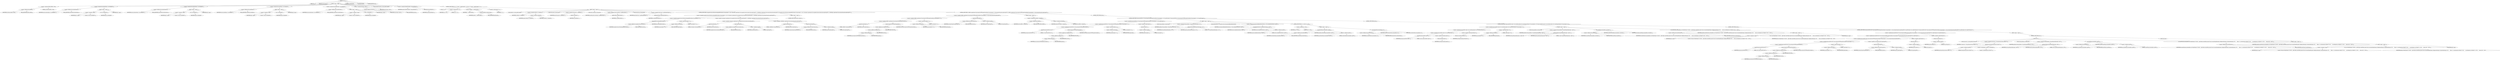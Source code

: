 digraph "&lt;init&gt;" {  
"54" [label = <(METHOD,&lt;init&gt;)<SUB>108</SUB>> ]
"6" [label = <(PARAM,this)<SUB>108</SUB>> ]
"55" [label = <(PARAM,final Class bean)<SUB>108</SUB>> ]
"56" [label = <(BLOCK,&lt;empty&gt;,&lt;empty&gt;)<SUB>108</SUB>> ]
"57" [label = <(&lt;operator&gt;.assignment,Method addText = null)<SUB>96</SUB>> ]
"58" [label = <(&lt;operator&gt;.fieldAccess,this.addText)<SUB>96</SUB>> ]
"59" [label = <(IDENTIFIER,this,Method addText = null)<SUB>96</SUB>> ]
"60" [label = <(FIELD_IDENTIFIER,addText,addText)<SUB>96</SUB>> ]
"61" [label = <(LITERAL,null,Method addText = null)<SUB>96</SUB>> ]
"62" [label = <(&lt;operator&gt;.assignment,this.attributeTypes = new Hashtable())<SUB>109</SUB>> ]
"63" [label = <(&lt;operator&gt;.fieldAccess,this.attributeTypes)<SUB>109</SUB>> ]
"64" [label = <(IDENTIFIER,this,this.attributeTypes = new Hashtable())<SUB>109</SUB>> ]
"65" [label = <(FIELD_IDENTIFIER,attributeTypes,attributeTypes)<SUB>109</SUB>> ]
"66" [label = <(BLOCK,&lt;empty&gt;,&lt;empty&gt;)<SUB>109</SUB>> ]
"67" [label = <(&lt;operator&gt;.assignment,&lt;empty&gt;)> ]
"68" [label = <(IDENTIFIER,$obj1,&lt;empty&gt;)> ]
"69" [label = <(&lt;operator&gt;.alloc,new Hashtable())<SUB>109</SUB>> ]
"70" [label = <(&lt;init&gt;,new Hashtable())<SUB>109</SUB>> ]
"71" [label = <(IDENTIFIER,$obj1,new Hashtable())> ]
"72" [label = <(IDENTIFIER,$obj1,&lt;empty&gt;)> ]
"73" [label = <(&lt;operator&gt;.assignment,this.attributeSetters = new Hashtable())<SUB>110</SUB>> ]
"74" [label = <(&lt;operator&gt;.fieldAccess,this.attributeSetters)<SUB>110</SUB>> ]
"75" [label = <(IDENTIFIER,this,this.attributeSetters = new Hashtable())<SUB>110</SUB>> ]
"76" [label = <(FIELD_IDENTIFIER,attributeSetters,attributeSetters)<SUB>110</SUB>> ]
"77" [label = <(BLOCK,&lt;empty&gt;,&lt;empty&gt;)<SUB>110</SUB>> ]
"78" [label = <(&lt;operator&gt;.assignment,&lt;empty&gt;)> ]
"79" [label = <(IDENTIFIER,$obj2,&lt;empty&gt;)> ]
"80" [label = <(&lt;operator&gt;.alloc,new Hashtable())<SUB>110</SUB>> ]
"81" [label = <(&lt;init&gt;,new Hashtable())<SUB>110</SUB>> ]
"82" [label = <(IDENTIFIER,$obj2,new Hashtable())> ]
"83" [label = <(IDENTIFIER,$obj2,&lt;empty&gt;)> ]
"84" [label = <(&lt;operator&gt;.assignment,this.nestedTypes = new Hashtable())<SUB>111</SUB>> ]
"85" [label = <(&lt;operator&gt;.fieldAccess,this.nestedTypes)<SUB>111</SUB>> ]
"86" [label = <(IDENTIFIER,this,this.nestedTypes = new Hashtable())<SUB>111</SUB>> ]
"87" [label = <(FIELD_IDENTIFIER,nestedTypes,nestedTypes)<SUB>111</SUB>> ]
"88" [label = <(BLOCK,&lt;empty&gt;,&lt;empty&gt;)<SUB>111</SUB>> ]
"89" [label = <(&lt;operator&gt;.assignment,&lt;empty&gt;)> ]
"90" [label = <(IDENTIFIER,$obj3,&lt;empty&gt;)> ]
"91" [label = <(&lt;operator&gt;.alloc,new Hashtable())<SUB>111</SUB>> ]
"92" [label = <(&lt;init&gt;,new Hashtable())<SUB>111</SUB>> ]
"93" [label = <(IDENTIFIER,$obj3,new Hashtable())> ]
"94" [label = <(IDENTIFIER,$obj3,&lt;empty&gt;)> ]
"95" [label = <(&lt;operator&gt;.assignment,this.nestedCreators = new Hashtable())<SUB>112</SUB>> ]
"96" [label = <(&lt;operator&gt;.fieldAccess,this.nestedCreators)<SUB>112</SUB>> ]
"97" [label = <(IDENTIFIER,this,this.nestedCreators = new Hashtable())<SUB>112</SUB>> ]
"98" [label = <(FIELD_IDENTIFIER,nestedCreators,nestedCreators)<SUB>112</SUB>> ]
"99" [label = <(BLOCK,&lt;empty&gt;,&lt;empty&gt;)<SUB>112</SUB>> ]
"100" [label = <(&lt;operator&gt;.assignment,&lt;empty&gt;)> ]
"101" [label = <(IDENTIFIER,$obj4,&lt;empty&gt;)> ]
"102" [label = <(&lt;operator&gt;.alloc,new Hashtable())<SUB>112</SUB>> ]
"103" [label = <(&lt;init&gt;,new Hashtable())<SUB>112</SUB>> ]
"104" [label = <(IDENTIFIER,$obj4,new Hashtable())> ]
"105" [label = <(IDENTIFIER,$obj4,&lt;empty&gt;)> ]
"106" [label = <(&lt;operator&gt;.assignment,this.bean = bean)<SUB>113</SUB>> ]
"107" [label = <(&lt;operator&gt;.fieldAccess,this.bean)<SUB>113</SUB>> ]
"5" [label = <(IDENTIFIER,this,this.bean = bean)<SUB>113</SUB>> ]
"108" [label = <(FIELD_IDENTIFIER,bean,bean)<SUB>113</SUB>> ]
"109" [label = <(IDENTIFIER,bean,this.bean = bean)<SUB>113</SUB>> ]
"110" [label = <(LOCAL,Method[] methods: java.lang.reflect.Method[])> ]
"111" [label = <(&lt;operator&gt;.assignment,Method[] methods = bean.getMethods())<SUB>115</SUB>> ]
"112" [label = <(IDENTIFIER,methods,Method[] methods = bean.getMethods())<SUB>115</SUB>> ]
"113" [label = <(getMethods,bean.getMethods())<SUB>115</SUB>> ]
"114" [label = <(IDENTIFIER,bean,bean.getMethods())<SUB>115</SUB>> ]
"115" [label = <(CONTROL_STRUCTURE,for (int i = 0; Some(i &lt; methods.length); i++),for (int i = 0; Some(i &lt; methods.length); i++))<SUB>116</SUB>> ]
"116" [label = <(LOCAL,int i: int)> ]
"117" [label = <(&lt;operator&gt;.assignment,int i = 0)<SUB>116</SUB>> ]
"118" [label = <(IDENTIFIER,i,int i = 0)<SUB>116</SUB>> ]
"119" [label = <(LITERAL,0,int i = 0)<SUB>116</SUB>> ]
"120" [label = <(&lt;operator&gt;.lessThan,i &lt; methods.length)<SUB>116</SUB>> ]
"121" [label = <(IDENTIFIER,i,i &lt; methods.length)<SUB>116</SUB>> ]
"122" [label = <(&lt;operator&gt;.fieldAccess,methods.length)<SUB>116</SUB>> ]
"123" [label = <(IDENTIFIER,methods,i &lt; methods.length)<SUB>116</SUB>> ]
"124" [label = <(FIELD_IDENTIFIER,length,length)<SUB>116</SUB>> ]
"125" [label = <(&lt;operator&gt;.postIncrement,i++)<SUB>116</SUB>> ]
"126" [label = <(IDENTIFIER,i,i++)<SUB>116</SUB>> ]
"127" [label = <(BLOCK,&lt;empty&gt;,&lt;empty&gt;)<SUB>116</SUB>> ]
"128" [label = <(LOCAL,Method m: java.lang.reflect.Method)> ]
"129" [label = <(&lt;operator&gt;.assignment,Method m = methods[i])<SUB>117</SUB>> ]
"130" [label = <(IDENTIFIER,m,Method m = methods[i])<SUB>117</SUB>> ]
"131" [label = <(&lt;operator&gt;.indexAccess,methods[i])<SUB>117</SUB>> ]
"132" [label = <(IDENTIFIER,methods,Method m = methods[i])<SUB>117</SUB>> ]
"133" [label = <(IDENTIFIER,i,Method m = methods[i])<SUB>117</SUB>> ]
"134" [label = <(LOCAL,String name: java.lang.String)> ]
"135" [label = <(&lt;operator&gt;.assignment,String name = m.getName())<SUB>118</SUB>> ]
"136" [label = <(IDENTIFIER,name,String name = m.getName())<SUB>118</SUB>> ]
"137" [label = <(getName,m.getName())<SUB>118</SUB>> ]
"138" [label = <(IDENTIFIER,m,m.getName())<SUB>118</SUB>> ]
"139" [label = <(LOCAL,Class returnType: java.lang.Class)> ]
"140" [label = <(&lt;operator&gt;.assignment,Class returnType = m.getReturnType())<SUB>119</SUB>> ]
"141" [label = <(IDENTIFIER,returnType,Class returnType = m.getReturnType())<SUB>119</SUB>> ]
"142" [label = <(getReturnType,m.getReturnType())<SUB>119</SUB>> ]
"143" [label = <(IDENTIFIER,m,m.getReturnType())<SUB>119</SUB>> ]
"144" [label = <(LOCAL,Class[] args: java.lang.Class[])> ]
"145" [label = <(&lt;operator&gt;.assignment,Class[] args = m.getParameterTypes())<SUB>120</SUB>> ]
"146" [label = <(IDENTIFIER,args,Class[] args = m.getParameterTypes())<SUB>120</SUB>> ]
"147" [label = <(getParameterTypes,m.getParameterTypes())<SUB>120</SUB>> ]
"148" [label = <(IDENTIFIER,m,m.getParameterTypes())<SUB>120</SUB>> ]
"149" [label = <(CONTROL_STRUCTURE,if (org.apache.tools.ant.Task.class.isAssignableFrom(bean) &amp;&amp; args.length == 1 &amp;&amp; ((&quot;setLocation&quot;.equals(name) &amp;&amp; org.apache.tools.ant.Location.class.equals(args[0])) || (&quot;setTaskType&quot;.equals(name) &amp;&amp; java.lang.String.class.equals(args[0])))),if (org.apache.tools.ant.Task.class.isAssignableFrom(bean) &amp;&amp; args.length == 1 &amp;&amp; ((&quot;setLocation&quot;.equals(name) &amp;&amp; org.apache.tools.ant.Location.class.equals(args[0])) || (&quot;setTaskType&quot;.equals(name) &amp;&amp; java.lang.String.class.equals(args[0])))))<SUB>123</SUB>> ]
"150" [label = <(&lt;operator&gt;.logicalAnd,org.apache.tools.ant.Task.class.isAssignableFrom(bean) &amp;&amp; args.length == 1 &amp;&amp; ((&quot;setLocation&quot;.equals(name) &amp;&amp; org.apache.tools.ant.Location.class.equals(args[0])) || (&quot;setTaskType&quot;.equals(name) &amp;&amp; java.lang.String.class.equals(args[0]))))<SUB>123</SUB>> ]
"151" [label = <(&lt;operator&gt;.logicalAnd,org.apache.tools.ant.Task.class.isAssignableFrom(bean) &amp;&amp; args.length == 1)<SUB>123</SUB>> ]
"152" [label = <(isAssignableFrom,isAssignableFrom(bean))<SUB>123</SUB>> ]
"153" [label = <(&lt;operator&gt;.fieldAccess,org.apache.tools.ant.Task.class)<SUB>123</SUB>> ]
"154" [label = <(IDENTIFIER,org.apache.tools.ant.Task,isAssignableFrom(bean))<SUB>123</SUB>> ]
"155" [label = <(FIELD_IDENTIFIER,class,class)<SUB>123</SUB>> ]
"156" [label = <(IDENTIFIER,bean,isAssignableFrom(bean))<SUB>123</SUB>> ]
"157" [label = <(&lt;operator&gt;.equals,args.length == 1)<SUB>124</SUB>> ]
"158" [label = <(&lt;operator&gt;.fieldAccess,args.length)<SUB>124</SUB>> ]
"159" [label = <(IDENTIFIER,args,args.length == 1)<SUB>124</SUB>> ]
"160" [label = <(FIELD_IDENTIFIER,length,length)<SUB>124</SUB>> ]
"161" [label = <(LITERAL,1,args.length == 1)<SUB>124</SUB>> ]
"162" [label = <(&lt;operator&gt;.logicalOr,(&quot;setLocation&quot;.equals(name) &amp;&amp; org.apache.tools.ant.Location.class.equals(args[0])) || (&quot;setTaskType&quot;.equals(name) &amp;&amp; java.lang.String.class.equals(args[0])))<SUB>126</SUB>> ]
"163" [label = <(&lt;operator&gt;.logicalAnd,&quot;setLocation&quot;.equals(name) &amp;&amp; org.apache.tools.ant.Location.class.equals(args[0]))<SUB>127</SUB>> ]
"164" [label = <(equals,this.equals(name))<SUB>127</SUB>> ]
"165" [label = <(LITERAL,&quot;setLocation&quot;,this.equals(name))<SUB>127</SUB>> ]
"166" [label = <(IDENTIFIER,name,this.equals(name))<SUB>127</SUB>> ]
"167" [label = <(equals,equals(args[0]))<SUB>127</SUB>> ]
"168" [label = <(&lt;operator&gt;.fieldAccess,org.apache.tools.ant.Location.class)<SUB>127</SUB>> ]
"169" [label = <(IDENTIFIER,org.apache.tools.ant.Location,equals(args[0]))<SUB>127</SUB>> ]
"170" [label = <(FIELD_IDENTIFIER,class,class)<SUB>127</SUB>> ]
"171" [label = <(&lt;operator&gt;.indexAccess,args[0])<SUB>127</SUB>> ]
"172" [label = <(IDENTIFIER,args,equals(args[0]))<SUB>127</SUB>> ]
"173" [label = <(LITERAL,0,equals(args[0]))<SUB>127</SUB>> ]
"174" [label = <(&lt;operator&gt;.logicalAnd,&quot;setTaskType&quot;.equals(name) &amp;&amp; java.lang.String.class.equals(args[0]))<SUB>129</SUB>> ]
"175" [label = <(equals,this.equals(name))<SUB>129</SUB>> ]
"176" [label = <(LITERAL,&quot;setTaskType&quot;,this.equals(name))<SUB>129</SUB>> ]
"177" [label = <(IDENTIFIER,name,this.equals(name))<SUB>129</SUB>> ]
"178" [label = <(equals,this.equals(args[0]))<SUB>129</SUB>> ]
"179" [label = <(&lt;operator&gt;.fieldAccess,java.lang.String.class)<SUB>129</SUB>> ]
"180" [label = <(IDENTIFIER,java.lang.String,this.equals(args[0]))<SUB>129</SUB>> ]
"181" [label = <(FIELD_IDENTIFIER,class,class)<SUB>129</SUB>> ]
"182" [label = <(&lt;operator&gt;.indexAccess,args[0])<SUB>129</SUB>> ]
"183" [label = <(IDENTIFIER,args,this.equals(args[0]))<SUB>129</SUB>> ]
"184" [label = <(LITERAL,0,this.equals(args[0]))<SUB>129</SUB>> ]
"185" [label = <(BLOCK,&lt;empty&gt;,&lt;empty&gt;)<SUB>131</SUB>> ]
"186" [label = <(CONTROL_STRUCTURE,continue;,continue;)<SUB>132</SUB>> ]
"187" [label = <(CONTROL_STRUCTURE,if (&quot;addText&quot;.equals(name) &amp;&amp; java.lang.Void.TYPE.equals(returnType) &amp;&amp; args.length == 1 &amp;&amp; java.lang.String.class.equals(args[0])),if (&quot;addText&quot;.equals(name) &amp;&amp; java.lang.Void.TYPE.equals(returnType) &amp;&amp; args.length == 1 &amp;&amp; java.lang.String.class.equals(args[0])))<SUB>135</SUB>> ]
"188" [label = <(&lt;operator&gt;.logicalAnd,&quot;addText&quot;.equals(name) &amp;&amp; java.lang.Void.TYPE.equals(returnType) &amp;&amp; args.length == 1 &amp;&amp; java.lang.String.class.equals(args[0]))<SUB>135</SUB>> ]
"189" [label = <(&lt;operator&gt;.logicalAnd,&quot;addText&quot;.equals(name) &amp;&amp; java.lang.Void.TYPE.equals(returnType) &amp;&amp; args.length == 1)<SUB>135</SUB>> ]
"190" [label = <(&lt;operator&gt;.logicalAnd,&quot;addText&quot;.equals(name) &amp;&amp; java.lang.Void.TYPE.equals(returnType))<SUB>135</SUB>> ]
"191" [label = <(equals,this.equals(name))<SUB>135</SUB>> ]
"192" [label = <(LITERAL,&quot;addText&quot;,this.equals(name))<SUB>135</SUB>> ]
"193" [label = <(IDENTIFIER,name,this.equals(name))<SUB>135</SUB>> ]
"194" [label = <(equals,java.lang.Void.TYPE.equals(returnType))<SUB>136</SUB>> ]
"195" [label = <(&lt;operator&gt;.fieldAccess,java.lang.Void.TYPE)<SUB>136</SUB>> ]
"196" [label = <(&lt;operator&gt;.fieldAccess,java.lang.Void)<SUB>136</SUB>> ]
"197" [label = <(&lt;operator&gt;.fieldAccess,java.lang)<SUB>136</SUB>> ]
"198" [label = <(IDENTIFIER,java,java.lang.Void.TYPE.equals(returnType))<SUB>136</SUB>> ]
"199" [label = <(FIELD_IDENTIFIER,lang,lang)<SUB>136</SUB>> ]
"200" [label = <(FIELD_IDENTIFIER,Void,Void)<SUB>136</SUB>> ]
"201" [label = <(FIELD_IDENTIFIER,TYPE,TYPE)<SUB>136</SUB>> ]
"202" [label = <(IDENTIFIER,returnType,java.lang.Void.TYPE.equals(returnType))<SUB>136</SUB>> ]
"203" [label = <(&lt;operator&gt;.equals,args.length == 1)<SUB>137</SUB>> ]
"204" [label = <(&lt;operator&gt;.fieldAccess,args.length)<SUB>137</SUB>> ]
"205" [label = <(IDENTIFIER,args,args.length == 1)<SUB>137</SUB>> ]
"206" [label = <(FIELD_IDENTIFIER,length,length)<SUB>137</SUB>> ]
"207" [label = <(LITERAL,1,args.length == 1)<SUB>137</SUB>> ]
"208" [label = <(equals,this.equals(args[0]))<SUB>138</SUB>> ]
"209" [label = <(&lt;operator&gt;.fieldAccess,java.lang.String.class)<SUB>138</SUB>> ]
"210" [label = <(IDENTIFIER,java.lang.String,this.equals(args[0]))<SUB>138</SUB>> ]
"211" [label = <(FIELD_IDENTIFIER,class,class)<SUB>138</SUB>> ]
"212" [label = <(&lt;operator&gt;.indexAccess,args[0])<SUB>138</SUB>> ]
"213" [label = <(IDENTIFIER,args,this.equals(args[0]))<SUB>138</SUB>> ]
"214" [label = <(LITERAL,0,this.equals(args[0]))<SUB>138</SUB>> ]
"215" [label = <(BLOCK,&lt;empty&gt;,&lt;empty&gt;)<SUB>138</SUB>> ]
"216" [label = <(&lt;operator&gt;.assignment,this.addText = methods[i])<SUB>140</SUB>> ]
"217" [label = <(&lt;operator&gt;.fieldAccess,this.addText)<SUB>140</SUB>> ]
"218" [label = <(IDENTIFIER,this,this.addText = methods[i])<SUB>140</SUB>> ]
"219" [label = <(FIELD_IDENTIFIER,addText,addText)<SUB>140</SUB>> ]
"220" [label = <(&lt;operator&gt;.indexAccess,methods[i])<SUB>140</SUB>> ]
"221" [label = <(IDENTIFIER,methods,this.addText = methods[i])<SUB>140</SUB>> ]
"222" [label = <(IDENTIFIER,i,this.addText = methods[i])<SUB>140</SUB>> ]
"223" [label = <(CONTROL_STRUCTURE,else,else)<SUB>142</SUB>> ]
"224" [label = <(CONTROL_STRUCTURE,if (name.startsWith(&quot;set&quot;) &amp;&amp; java.lang.Void.TYPE.equals(returnType) &amp;&amp; args.length == 1 &amp;&amp; !args[0].isArray()),if (name.startsWith(&quot;set&quot;) &amp;&amp; java.lang.Void.TYPE.equals(returnType) &amp;&amp; args.length == 1 &amp;&amp; !args[0].isArray()))<SUB>142</SUB>> ]
"225" [label = <(&lt;operator&gt;.logicalAnd,name.startsWith(&quot;set&quot;) &amp;&amp; java.lang.Void.TYPE.equals(returnType) &amp;&amp; args.length == 1 &amp;&amp; !args[0].isArray())<SUB>142</SUB>> ]
"226" [label = <(&lt;operator&gt;.logicalAnd,name.startsWith(&quot;set&quot;) &amp;&amp; java.lang.Void.TYPE.equals(returnType) &amp;&amp; args.length == 1)<SUB>142</SUB>> ]
"227" [label = <(&lt;operator&gt;.logicalAnd,name.startsWith(&quot;set&quot;) &amp;&amp; java.lang.Void.TYPE.equals(returnType))<SUB>142</SUB>> ]
"228" [label = <(startsWith,name.startsWith(&quot;set&quot;))<SUB>142</SUB>> ]
"229" [label = <(IDENTIFIER,name,name.startsWith(&quot;set&quot;))<SUB>142</SUB>> ]
"230" [label = <(LITERAL,&quot;set&quot;,name.startsWith(&quot;set&quot;))<SUB>142</SUB>> ]
"231" [label = <(equals,java.lang.Void.TYPE.equals(returnType))<SUB>143</SUB>> ]
"232" [label = <(&lt;operator&gt;.fieldAccess,java.lang.Void.TYPE)<SUB>143</SUB>> ]
"233" [label = <(&lt;operator&gt;.fieldAccess,java.lang.Void)<SUB>143</SUB>> ]
"234" [label = <(&lt;operator&gt;.fieldAccess,java.lang)<SUB>143</SUB>> ]
"235" [label = <(IDENTIFIER,java,java.lang.Void.TYPE.equals(returnType))<SUB>143</SUB>> ]
"236" [label = <(FIELD_IDENTIFIER,lang,lang)<SUB>143</SUB>> ]
"237" [label = <(FIELD_IDENTIFIER,Void,Void)<SUB>143</SUB>> ]
"238" [label = <(FIELD_IDENTIFIER,TYPE,TYPE)<SUB>143</SUB>> ]
"239" [label = <(IDENTIFIER,returnType,java.lang.Void.TYPE.equals(returnType))<SUB>143</SUB>> ]
"240" [label = <(&lt;operator&gt;.equals,args.length == 1)<SUB>144</SUB>> ]
"241" [label = <(&lt;operator&gt;.fieldAccess,args.length)<SUB>144</SUB>> ]
"242" [label = <(IDENTIFIER,args,args.length == 1)<SUB>144</SUB>> ]
"243" [label = <(FIELD_IDENTIFIER,length,length)<SUB>144</SUB>> ]
"244" [label = <(LITERAL,1,args.length == 1)<SUB>144</SUB>> ]
"245" [label = <(&lt;operator&gt;.logicalNot,!args[0].isArray())<SUB>145</SUB>> ]
"246" [label = <(isArray,this.isArray())<SUB>145</SUB>> ]
"247" [label = <(&lt;operator&gt;.indexAccess,args[0])<SUB>145</SUB>> ]
"248" [label = <(IDENTIFIER,args,this.isArray())<SUB>145</SUB>> ]
"249" [label = <(LITERAL,0,this.isArray())<SUB>145</SUB>> ]
"250" [label = <(BLOCK,&lt;empty&gt;,&lt;empty&gt;)<SUB>145</SUB>> ]
"251" [label = <(LOCAL,String propName: java.lang.String)> ]
"252" [label = <(&lt;operator&gt;.assignment,String propName = this.getPropertyName(name, &quot;set&quot;))<SUB>147</SUB>> ]
"253" [label = <(IDENTIFIER,propName,String propName = this.getPropertyName(name, &quot;set&quot;))<SUB>147</SUB>> ]
"254" [label = <(getPropertyName,this.getPropertyName(name, &quot;set&quot;))<SUB>147</SUB>> ]
"7" [label = <(IDENTIFIER,this,this.getPropertyName(name, &quot;set&quot;))<SUB>147</SUB>> ]
"255" [label = <(IDENTIFIER,name,this.getPropertyName(name, &quot;set&quot;))<SUB>147</SUB>> ]
"256" [label = <(LITERAL,&quot;set&quot;,this.getPropertyName(name, &quot;set&quot;))<SUB>147</SUB>> ]
"257" [label = <(LOCAL,AttributeSetter as: org.apache.tools.ant.IntrospectionHelper$AttributeSetter)> ]
"258" [label = <(&lt;operator&gt;.assignment,IntrospectionHelper$AttributeSetter as = this.createAttributeSetter(m, args[0]))<SUB>148</SUB>> ]
"259" [label = <(IDENTIFIER,as,IntrospectionHelper$AttributeSetter as = this.createAttributeSetter(m, args[0]))<SUB>148</SUB>> ]
"260" [label = <(createAttributeSetter,this.createAttributeSetter(m, args[0]))<SUB>148</SUB>> ]
"8" [label = <(IDENTIFIER,this,this.createAttributeSetter(m, args[0]))<SUB>148</SUB>> ]
"261" [label = <(IDENTIFIER,m,this.createAttributeSetter(m, args[0]))<SUB>148</SUB>> ]
"262" [label = <(&lt;operator&gt;.indexAccess,args[0])<SUB>148</SUB>> ]
"263" [label = <(IDENTIFIER,args,this.createAttributeSetter(m, args[0]))<SUB>148</SUB>> ]
"264" [label = <(LITERAL,0,this.createAttributeSetter(m, args[0]))<SUB>148</SUB>> ]
"265" [label = <(CONTROL_STRUCTURE,if (as != null),if (as != null))<SUB>149</SUB>> ]
"266" [label = <(&lt;operator&gt;.notEquals,as != null)<SUB>149</SUB>> ]
"267" [label = <(IDENTIFIER,as,as != null)<SUB>149</SUB>> ]
"268" [label = <(LITERAL,null,as != null)<SUB>149</SUB>> ]
"269" [label = <(BLOCK,&lt;empty&gt;,&lt;empty&gt;)<SUB>149</SUB>> ]
"270" [label = <(put,attributeTypes.put(propName, args[0]))<SUB>150</SUB>> ]
"271" [label = <(&lt;operator&gt;.fieldAccess,this.attributeTypes)<SUB>150</SUB>> ]
"272" [label = <(IDENTIFIER,this,attributeTypes.put(propName, args[0]))<SUB>150</SUB>> ]
"273" [label = <(FIELD_IDENTIFIER,attributeTypes,attributeTypes)<SUB>150</SUB>> ]
"274" [label = <(IDENTIFIER,propName,attributeTypes.put(propName, args[0]))<SUB>150</SUB>> ]
"275" [label = <(&lt;operator&gt;.indexAccess,args[0])<SUB>150</SUB>> ]
"276" [label = <(IDENTIFIER,args,attributeTypes.put(propName, args[0]))<SUB>150</SUB>> ]
"277" [label = <(LITERAL,0,attributeTypes.put(propName, args[0]))<SUB>150</SUB>> ]
"278" [label = <(put,attributeSetters.put(propName, as))<SUB>151</SUB>> ]
"279" [label = <(&lt;operator&gt;.fieldAccess,this.attributeSetters)<SUB>151</SUB>> ]
"280" [label = <(IDENTIFIER,this,attributeSetters.put(propName, as))<SUB>151</SUB>> ]
"281" [label = <(FIELD_IDENTIFIER,attributeSetters,attributeSetters)<SUB>151</SUB>> ]
"282" [label = <(IDENTIFIER,propName,attributeSetters.put(propName, as))<SUB>151</SUB>> ]
"283" [label = <(IDENTIFIER,as,attributeSetters.put(propName, as))<SUB>151</SUB>> ]
"284" [label = <(CONTROL_STRUCTURE,else,else)<SUB>154</SUB>> ]
"285" [label = <(CONTROL_STRUCTURE,if (name.startsWith(&quot;create&quot;) &amp;&amp; !returnType.isArray() &amp;&amp; !returnType.isPrimitive() &amp;&amp; args.length == 0),if (name.startsWith(&quot;create&quot;) &amp;&amp; !returnType.isArray() &amp;&amp; !returnType.isPrimitive() &amp;&amp; args.length == 0))<SUB>154</SUB>> ]
"286" [label = <(&lt;operator&gt;.logicalAnd,name.startsWith(&quot;create&quot;) &amp;&amp; !returnType.isArray() &amp;&amp; !returnType.isPrimitive() &amp;&amp; args.length == 0)<SUB>154</SUB>> ]
"287" [label = <(&lt;operator&gt;.logicalAnd,name.startsWith(&quot;create&quot;) &amp;&amp; !returnType.isArray() &amp;&amp; !returnType.isPrimitive())<SUB>154</SUB>> ]
"288" [label = <(&lt;operator&gt;.logicalAnd,name.startsWith(&quot;create&quot;) &amp;&amp; !returnType.isArray())<SUB>154</SUB>> ]
"289" [label = <(startsWith,name.startsWith(&quot;create&quot;))<SUB>154</SUB>> ]
"290" [label = <(IDENTIFIER,name,name.startsWith(&quot;create&quot;))<SUB>154</SUB>> ]
"291" [label = <(LITERAL,&quot;create&quot;,name.startsWith(&quot;create&quot;))<SUB>154</SUB>> ]
"292" [label = <(&lt;operator&gt;.logicalNot,!returnType.isArray())<SUB>155</SUB>> ]
"293" [label = <(isArray,returnType.isArray())<SUB>155</SUB>> ]
"294" [label = <(IDENTIFIER,returnType,returnType.isArray())<SUB>155</SUB>> ]
"295" [label = <(&lt;operator&gt;.logicalNot,!returnType.isPrimitive())<SUB>156</SUB>> ]
"296" [label = <(isPrimitive,returnType.isPrimitive())<SUB>156</SUB>> ]
"297" [label = <(IDENTIFIER,returnType,returnType.isPrimitive())<SUB>156</SUB>> ]
"298" [label = <(&lt;operator&gt;.equals,args.length == 0)<SUB>157</SUB>> ]
"299" [label = <(&lt;operator&gt;.fieldAccess,args.length)<SUB>157</SUB>> ]
"300" [label = <(IDENTIFIER,args,args.length == 0)<SUB>157</SUB>> ]
"301" [label = <(FIELD_IDENTIFIER,length,length)<SUB>157</SUB>> ]
"302" [label = <(LITERAL,0,args.length == 0)<SUB>157</SUB>> ]
"303" [label = <(BLOCK,&lt;empty&gt;,&lt;empty&gt;)<SUB>157</SUB>> ]
"304" [label = <(LOCAL,String propName: java.lang.String)> ]
"305" [label = <(&lt;operator&gt;.assignment,String propName = this.getPropertyName(name, &quot;create&quot;))<SUB>159</SUB>> ]
"306" [label = <(IDENTIFIER,propName,String propName = this.getPropertyName(name, &quot;create&quot;))<SUB>159</SUB>> ]
"307" [label = <(getPropertyName,this.getPropertyName(name, &quot;create&quot;))<SUB>159</SUB>> ]
"9" [label = <(IDENTIFIER,this,this.getPropertyName(name, &quot;create&quot;))<SUB>159</SUB>> ]
"308" [label = <(IDENTIFIER,name,this.getPropertyName(name, &quot;create&quot;))<SUB>159</SUB>> ]
"309" [label = <(LITERAL,&quot;create&quot;,this.getPropertyName(name, &quot;create&quot;))<SUB>159</SUB>> ]
"310" [label = <(put,nestedTypes.put(propName, returnType))<SUB>160</SUB>> ]
"311" [label = <(&lt;operator&gt;.fieldAccess,this.nestedTypes)<SUB>160</SUB>> ]
"312" [label = <(IDENTIFIER,this,nestedTypes.put(propName, returnType))<SUB>160</SUB>> ]
"313" [label = <(FIELD_IDENTIFIER,nestedTypes,nestedTypes)<SUB>160</SUB>> ]
"314" [label = <(IDENTIFIER,propName,nestedTypes.put(propName, returnType))<SUB>160</SUB>> ]
"315" [label = <(IDENTIFIER,returnType,nestedTypes.put(propName, returnType))<SUB>160</SUB>> ]
"316" [label = <(put,nestedCreators.put(propName, new NestedCreator() {\012\012    public Object create(Object parent) throws InvocationTargetException, IllegalAccessException {\012        return m.invoke(parent, new Object[] {});\012    }\012}))<SUB>161</SUB>> ]
"317" [label = <(&lt;operator&gt;.fieldAccess,this.nestedCreators)<SUB>161</SUB>> ]
"318" [label = <(IDENTIFIER,this,nestedCreators.put(propName, new NestedCreator() {\012\012    public Object create(Object parent) throws InvocationTargetException, IllegalAccessException {\012        return m.invoke(parent, new Object[] {});\012    }\012}))<SUB>161</SUB>> ]
"319" [label = <(FIELD_IDENTIFIER,nestedCreators,nestedCreators)<SUB>161</SUB>> ]
"320" [label = <(IDENTIFIER,propName,nestedCreators.put(propName, new NestedCreator() {\012\012    public Object create(Object parent) throws InvocationTargetException, IllegalAccessException {\012        return m.invoke(parent, new Object[] {});\012    }\012}))<SUB>161</SUB>> ]
"321" [label = <(BLOCK,&lt;empty&gt;,&lt;empty&gt;)<SUB>161</SUB>> ]
"322" [label = <(&lt;operator&gt;.assignment,&lt;empty&gt;)> ]
"323" [label = <(IDENTIFIER,$obj5,&lt;empty&gt;)> ]
"324" [label = <(&lt;operator&gt;.alloc,new NestedCreator() {\012\012    public Object create(Object parent) throws InvocationTargetException, IllegalAccessException {\012        return m.invoke(parent, new Object[] {});\012    }\012})<SUB>161</SUB>> ]
"325" [label = <(&lt;init&gt;,new NestedCreator() {\012\012    public Object create(Object parent) throws InvocationTargetException, IllegalAccessException {\012        return m.invoke(parent, new Object[] {});\012    }\012})<SUB>161</SUB>> ]
"326" [label = <(IDENTIFIER,$obj5,new NestedCreator() {\012\012    public Object create(Object parent) throws InvocationTargetException, IllegalAccessException {\012        return m.invoke(parent, new Object[] {});\012    }\012})> ]
"327" [label = <(IDENTIFIER,$obj5,&lt;empty&gt;)> ]
"328" [label = <(CONTROL_STRUCTURE,else,else)<SUB>172</SUB>> ]
"329" [label = <(CONTROL_STRUCTURE,if (name.startsWith(&quot;add&quot;) &amp;&amp; java.lang.Void.TYPE.equals(returnType) &amp;&amp; args.length == 1 &amp;&amp; !java.lang.String.class.equals(args[0]) &amp;&amp; !args[0].isArray() &amp;&amp; !args[0].isPrimitive()),if (name.startsWith(&quot;add&quot;) &amp;&amp; java.lang.Void.TYPE.equals(returnType) &amp;&amp; args.length == 1 &amp;&amp; !java.lang.String.class.equals(args[0]) &amp;&amp; !args[0].isArray() &amp;&amp; !args[0].isPrimitive()))<SUB>172</SUB>> ]
"330" [label = <(&lt;operator&gt;.logicalAnd,name.startsWith(&quot;add&quot;) &amp;&amp; java.lang.Void.TYPE.equals(returnType) &amp;&amp; args.length == 1 &amp;&amp; !java.lang.String.class.equals(args[0]) &amp;&amp; !args[0].isArray() &amp;&amp; !args[0].isPrimitive())<SUB>172</SUB>> ]
"331" [label = <(&lt;operator&gt;.logicalAnd,name.startsWith(&quot;add&quot;) &amp;&amp; java.lang.Void.TYPE.equals(returnType) &amp;&amp; args.length == 1 &amp;&amp; !java.lang.String.class.equals(args[0]) &amp;&amp; !args[0].isArray())<SUB>172</SUB>> ]
"332" [label = <(&lt;operator&gt;.logicalAnd,name.startsWith(&quot;add&quot;) &amp;&amp; java.lang.Void.TYPE.equals(returnType) &amp;&amp; args.length == 1 &amp;&amp; !java.lang.String.class.equals(args[0]))<SUB>172</SUB>> ]
"333" [label = <(&lt;operator&gt;.logicalAnd,name.startsWith(&quot;add&quot;) &amp;&amp; java.lang.Void.TYPE.equals(returnType) &amp;&amp; args.length == 1)<SUB>172</SUB>> ]
"334" [label = <(&lt;operator&gt;.logicalAnd,name.startsWith(&quot;add&quot;) &amp;&amp; java.lang.Void.TYPE.equals(returnType))<SUB>172</SUB>> ]
"335" [label = <(startsWith,name.startsWith(&quot;add&quot;))<SUB>172</SUB>> ]
"336" [label = <(IDENTIFIER,name,name.startsWith(&quot;add&quot;))<SUB>172</SUB>> ]
"337" [label = <(LITERAL,&quot;add&quot;,name.startsWith(&quot;add&quot;))<SUB>172</SUB>> ]
"338" [label = <(equals,java.lang.Void.TYPE.equals(returnType))<SUB>173</SUB>> ]
"339" [label = <(&lt;operator&gt;.fieldAccess,java.lang.Void.TYPE)<SUB>173</SUB>> ]
"340" [label = <(&lt;operator&gt;.fieldAccess,java.lang.Void)<SUB>173</SUB>> ]
"341" [label = <(&lt;operator&gt;.fieldAccess,java.lang)<SUB>173</SUB>> ]
"342" [label = <(IDENTIFIER,java,java.lang.Void.TYPE.equals(returnType))<SUB>173</SUB>> ]
"343" [label = <(FIELD_IDENTIFIER,lang,lang)<SUB>173</SUB>> ]
"344" [label = <(FIELD_IDENTIFIER,Void,Void)<SUB>173</SUB>> ]
"345" [label = <(FIELD_IDENTIFIER,TYPE,TYPE)<SUB>173</SUB>> ]
"346" [label = <(IDENTIFIER,returnType,java.lang.Void.TYPE.equals(returnType))<SUB>173</SUB>> ]
"347" [label = <(&lt;operator&gt;.equals,args.length == 1)<SUB>174</SUB>> ]
"348" [label = <(&lt;operator&gt;.fieldAccess,args.length)<SUB>174</SUB>> ]
"349" [label = <(IDENTIFIER,args,args.length == 1)<SUB>174</SUB>> ]
"350" [label = <(FIELD_IDENTIFIER,length,length)<SUB>174</SUB>> ]
"351" [label = <(LITERAL,1,args.length == 1)<SUB>174</SUB>> ]
"352" [label = <(&lt;operator&gt;.logicalNot,!java.lang.String.class.equals(args[0]))<SUB>175</SUB>> ]
"353" [label = <(equals,this.equals(args[0]))<SUB>175</SUB>> ]
"354" [label = <(&lt;operator&gt;.fieldAccess,java.lang.String.class)<SUB>175</SUB>> ]
"355" [label = <(IDENTIFIER,java.lang.String,this.equals(args[0]))<SUB>175</SUB>> ]
"356" [label = <(FIELD_IDENTIFIER,class,class)<SUB>175</SUB>> ]
"357" [label = <(&lt;operator&gt;.indexAccess,args[0])<SUB>175</SUB>> ]
"358" [label = <(IDENTIFIER,args,this.equals(args[0]))<SUB>175</SUB>> ]
"359" [label = <(LITERAL,0,this.equals(args[0]))<SUB>175</SUB>> ]
"360" [label = <(&lt;operator&gt;.logicalNot,!args[0].isArray())<SUB>176</SUB>> ]
"361" [label = <(isArray,this.isArray())<SUB>176</SUB>> ]
"362" [label = <(&lt;operator&gt;.indexAccess,args[0])<SUB>176</SUB>> ]
"363" [label = <(IDENTIFIER,args,this.isArray())<SUB>176</SUB>> ]
"364" [label = <(LITERAL,0,this.isArray())<SUB>176</SUB>> ]
"365" [label = <(&lt;operator&gt;.logicalNot,!args[0].isPrimitive())<SUB>177</SUB>> ]
"366" [label = <(isPrimitive,this.isPrimitive())<SUB>177</SUB>> ]
"367" [label = <(&lt;operator&gt;.indexAccess,args[0])<SUB>177</SUB>> ]
"368" [label = <(IDENTIFIER,args,this.isPrimitive())<SUB>177</SUB>> ]
"369" [label = <(LITERAL,0,this.isPrimitive())<SUB>177</SUB>> ]
"370" [label = <(BLOCK,&lt;empty&gt;,&lt;empty&gt;)<SUB>177</SUB>> ]
"371" [label = <(CONTROL_STRUCTURE,try,try)<SUB>179</SUB>> ]
"372" [label = <(BLOCK,try,try)<SUB>179</SUB>> ]
"373" [label = <(LOCAL,Constructor c: java.lang.reflect.Constructor)> ]
"374" [label = <(&lt;operator&gt;.assignment,Constructor c = this.getConstructor(new Class[] {}))<SUB>180</SUB>> ]
"375" [label = <(IDENTIFIER,c,Constructor c = this.getConstructor(new Class[] {}))<SUB>180</SUB>> ]
"376" [label = <(getConstructor,this.getConstructor(new Class[] {}))<SUB>181</SUB>> ]
"377" [label = <(&lt;operator&gt;.indexAccess,args[0])<SUB>181</SUB>> ]
"378" [label = <(IDENTIFIER,args,this.getConstructor(new Class[] {}))<SUB>181</SUB>> ]
"379" [label = <(LITERAL,0,this.getConstructor(new Class[] {}))<SUB>181</SUB>> ]
"380" [label = <(&lt;operator&gt;.arrayInitializer,&lt;operator&gt;.arrayInitializer)<SUB>181</SUB>> ]
"381" [label = <(&lt;operator&gt;.arrayInitializer,new Class[] {})<SUB>181</SUB>> ]
"382" [label = <(LOCAL,String propName: java.lang.String)> ]
"383" [label = <(&lt;operator&gt;.assignment,String propName = this.getPropertyName(name, &quot;add&quot;))<SUB>182</SUB>> ]
"384" [label = <(IDENTIFIER,propName,String propName = this.getPropertyName(name, &quot;add&quot;))<SUB>182</SUB>> ]
"385" [label = <(getPropertyName,this.getPropertyName(name, &quot;add&quot;))<SUB>182</SUB>> ]
"10" [label = <(IDENTIFIER,this,this.getPropertyName(name, &quot;add&quot;))<SUB>182</SUB>> ]
"386" [label = <(IDENTIFIER,name,this.getPropertyName(name, &quot;add&quot;))<SUB>182</SUB>> ]
"387" [label = <(LITERAL,&quot;add&quot;,this.getPropertyName(name, &quot;add&quot;))<SUB>182</SUB>> ]
"388" [label = <(put,nestedTypes.put(propName, args[0]))<SUB>183</SUB>> ]
"389" [label = <(&lt;operator&gt;.fieldAccess,this.nestedTypes)<SUB>183</SUB>> ]
"390" [label = <(IDENTIFIER,this,nestedTypes.put(propName, args[0]))<SUB>183</SUB>> ]
"391" [label = <(FIELD_IDENTIFIER,nestedTypes,nestedTypes)<SUB>183</SUB>> ]
"392" [label = <(IDENTIFIER,propName,nestedTypes.put(propName, args[0]))<SUB>183</SUB>> ]
"393" [label = <(&lt;operator&gt;.indexAccess,args[0])<SUB>183</SUB>> ]
"394" [label = <(IDENTIFIER,args,nestedTypes.put(propName, args[0]))<SUB>183</SUB>> ]
"395" [label = <(LITERAL,0,nestedTypes.put(propName, args[0]))<SUB>183</SUB>> ]
"396" [label = <(put,nestedCreators.put(propName, new NestedCreator() {\012\012    public Object create(Object parent) throws InvocationTargetException, IllegalAccessException, InstantiationException {\012        Object o = c.newInstance(new Object[] {});\012        m.invoke(parent, new Object[] { o });\012        return o;\012    }\012}))<SUB>184</SUB>> ]
"397" [label = <(&lt;operator&gt;.fieldAccess,this.nestedCreators)<SUB>184</SUB>> ]
"398" [label = <(IDENTIFIER,this,nestedCreators.put(propName, new NestedCreator() {\012\012    public Object create(Object parent) throws InvocationTargetException, IllegalAccessException, InstantiationException {\012        Object o = c.newInstance(new Object[] {});\012        m.invoke(parent, new Object[] { o });\012        return o;\012    }\012}))<SUB>184</SUB>> ]
"399" [label = <(FIELD_IDENTIFIER,nestedCreators,nestedCreators)<SUB>184</SUB>> ]
"400" [label = <(IDENTIFIER,propName,nestedCreators.put(propName, new NestedCreator() {\012\012    public Object create(Object parent) throws InvocationTargetException, IllegalAccessException, InstantiationException {\012        Object o = c.newInstance(new Object[] {});\012        m.invoke(parent, new Object[] { o });\012        return o;\012    }\012}))<SUB>184</SUB>> ]
"401" [label = <(BLOCK,&lt;empty&gt;,&lt;empty&gt;)<SUB>184</SUB>> ]
"402" [label = <(&lt;operator&gt;.assignment,&lt;empty&gt;)> ]
"403" [label = <(IDENTIFIER,$obj6,&lt;empty&gt;)> ]
"404" [label = <(&lt;operator&gt;.alloc,new NestedCreator() {\012\012    public Object create(Object parent) throws InvocationTargetException, IllegalAccessException, InstantiationException {\012        Object o = c.newInstance(new Object[] {});\012        m.invoke(parent, new Object[] { o });\012        return o;\012    }\012})<SUB>184</SUB>> ]
"405" [label = <(&lt;init&gt;,new NestedCreator() {\012\012    public Object create(Object parent) throws InvocationTargetException, IllegalAccessException, InstantiationException {\012        Object o = c.newInstance(new Object[] {});\012        m.invoke(parent, new Object[] { o });\012        return o;\012    }\012})<SUB>184</SUB>> ]
"406" [label = <(IDENTIFIER,$obj6,new NestedCreator() {\012\012    public Object create(Object parent) throws InvocationTargetException, IllegalAccessException, InstantiationException {\012        Object o = c.newInstance(new Object[] {});\012        m.invoke(parent, new Object[] { o });\012        return o;\012    }\012})> ]
"407" [label = <(IDENTIFIER,$obj6,&lt;empty&gt;)> ]
"408" [label = <(BLOCK,catch,catch)> ]
"409" [label = <(BLOCK,&lt;empty&gt;,&lt;empty&gt;)<SUB>195</SUB>> ]
"410" [label = <(MODIFIER,CONSTRUCTOR)> ]
"411" [label = <(MODIFIER,PRIVATE)> ]
"412" [label = <(METHOD_RETURN,void)<SUB>200</SUB>> ]
  "54" -> "6" 
  "54" -> "55" 
  "54" -> "56" 
  "54" -> "410" 
  "54" -> "411" 
  "54" -> "412" 
  "56" -> "57" 
  "56" -> "62" 
  "56" -> "73" 
  "56" -> "84" 
  "56" -> "95" 
  "56" -> "106" 
  "56" -> "110" 
  "56" -> "111" 
  "56" -> "115" 
  "57" -> "58" 
  "57" -> "61" 
  "58" -> "59" 
  "58" -> "60" 
  "62" -> "63" 
  "62" -> "66" 
  "63" -> "64" 
  "63" -> "65" 
  "66" -> "67" 
  "66" -> "70" 
  "66" -> "72" 
  "67" -> "68" 
  "67" -> "69" 
  "70" -> "71" 
  "73" -> "74" 
  "73" -> "77" 
  "74" -> "75" 
  "74" -> "76" 
  "77" -> "78" 
  "77" -> "81" 
  "77" -> "83" 
  "78" -> "79" 
  "78" -> "80" 
  "81" -> "82" 
  "84" -> "85" 
  "84" -> "88" 
  "85" -> "86" 
  "85" -> "87" 
  "88" -> "89" 
  "88" -> "92" 
  "88" -> "94" 
  "89" -> "90" 
  "89" -> "91" 
  "92" -> "93" 
  "95" -> "96" 
  "95" -> "99" 
  "96" -> "97" 
  "96" -> "98" 
  "99" -> "100" 
  "99" -> "103" 
  "99" -> "105" 
  "100" -> "101" 
  "100" -> "102" 
  "103" -> "104" 
  "106" -> "107" 
  "106" -> "109" 
  "107" -> "5" 
  "107" -> "108" 
  "111" -> "112" 
  "111" -> "113" 
  "113" -> "114" 
  "115" -> "116" 
  "115" -> "117" 
  "115" -> "120" 
  "115" -> "125" 
  "115" -> "127" 
  "117" -> "118" 
  "117" -> "119" 
  "120" -> "121" 
  "120" -> "122" 
  "122" -> "123" 
  "122" -> "124" 
  "125" -> "126" 
  "127" -> "128" 
  "127" -> "129" 
  "127" -> "134" 
  "127" -> "135" 
  "127" -> "139" 
  "127" -> "140" 
  "127" -> "144" 
  "127" -> "145" 
  "127" -> "149" 
  "127" -> "187" 
  "129" -> "130" 
  "129" -> "131" 
  "131" -> "132" 
  "131" -> "133" 
  "135" -> "136" 
  "135" -> "137" 
  "137" -> "138" 
  "140" -> "141" 
  "140" -> "142" 
  "142" -> "143" 
  "145" -> "146" 
  "145" -> "147" 
  "147" -> "148" 
  "149" -> "150" 
  "149" -> "185" 
  "150" -> "151" 
  "150" -> "162" 
  "151" -> "152" 
  "151" -> "157" 
  "152" -> "153" 
  "152" -> "156" 
  "153" -> "154" 
  "153" -> "155" 
  "157" -> "158" 
  "157" -> "161" 
  "158" -> "159" 
  "158" -> "160" 
  "162" -> "163" 
  "162" -> "174" 
  "163" -> "164" 
  "163" -> "167" 
  "164" -> "165" 
  "164" -> "166" 
  "167" -> "168" 
  "167" -> "171" 
  "168" -> "169" 
  "168" -> "170" 
  "171" -> "172" 
  "171" -> "173" 
  "174" -> "175" 
  "174" -> "178" 
  "175" -> "176" 
  "175" -> "177" 
  "178" -> "179" 
  "178" -> "182" 
  "179" -> "180" 
  "179" -> "181" 
  "182" -> "183" 
  "182" -> "184" 
  "185" -> "186" 
  "187" -> "188" 
  "187" -> "215" 
  "187" -> "223" 
  "188" -> "189" 
  "188" -> "208" 
  "189" -> "190" 
  "189" -> "203" 
  "190" -> "191" 
  "190" -> "194" 
  "191" -> "192" 
  "191" -> "193" 
  "194" -> "195" 
  "194" -> "202" 
  "195" -> "196" 
  "195" -> "201" 
  "196" -> "197" 
  "196" -> "200" 
  "197" -> "198" 
  "197" -> "199" 
  "203" -> "204" 
  "203" -> "207" 
  "204" -> "205" 
  "204" -> "206" 
  "208" -> "209" 
  "208" -> "212" 
  "209" -> "210" 
  "209" -> "211" 
  "212" -> "213" 
  "212" -> "214" 
  "215" -> "216" 
  "216" -> "217" 
  "216" -> "220" 
  "217" -> "218" 
  "217" -> "219" 
  "220" -> "221" 
  "220" -> "222" 
  "223" -> "224" 
  "224" -> "225" 
  "224" -> "250" 
  "224" -> "284" 
  "225" -> "226" 
  "225" -> "245" 
  "226" -> "227" 
  "226" -> "240" 
  "227" -> "228" 
  "227" -> "231" 
  "228" -> "229" 
  "228" -> "230" 
  "231" -> "232" 
  "231" -> "239" 
  "232" -> "233" 
  "232" -> "238" 
  "233" -> "234" 
  "233" -> "237" 
  "234" -> "235" 
  "234" -> "236" 
  "240" -> "241" 
  "240" -> "244" 
  "241" -> "242" 
  "241" -> "243" 
  "245" -> "246" 
  "246" -> "247" 
  "247" -> "248" 
  "247" -> "249" 
  "250" -> "251" 
  "250" -> "252" 
  "250" -> "257" 
  "250" -> "258" 
  "250" -> "265" 
  "252" -> "253" 
  "252" -> "254" 
  "254" -> "7" 
  "254" -> "255" 
  "254" -> "256" 
  "258" -> "259" 
  "258" -> "260" 
  "260" -> "8" 
  "260" -> "261" 
  "260" -> "262" 
  "262" -> "263" 
  "262" -> "264" 
  "265" -> "266" 
  "265" -> "269" 
  "266" -> "267" 
  "266" -> "268" 
  "269" -> "270" 
  "269" -> "278" 
  "270" -> "271" 
  "270" -> "274" 
  "270" -> "275" 
  "271" -> "272" 
  "271" -> "273" 
  "275" -> "276" 
  "275" -> "277" 
  "278" -> "279" 
  "278" -> "282" 
  "278" -> "283" 
  "279" -> "280" 
  "279" -> "281" 
  "284" -> "285" 
  "285" -> "286" 
  "285" -> "303" 
  "285" -> "328" 
  "286" -> "287" 
  "286" -> "298" 
  "287" -> "288" 
  "287" -> "295" 
  "288" -> "289" 
  "288" -> "292" 
  "289" -> "290" 
  "289" -> "291" 
  "292" -> "293" 
  "293" -> "294" 
  "295" -> "296" 
  "296" -> "297" 
  "298" -> "299" 
  "298" -> "302" 
  "299" -> "300" 
  "299" -> "301" 
  "303" -> "304" 
  "303" -> "305" 
  "303" -> "310" 
  "303" -> "316" 
  "305" -> "306" 
  "305" -> "307" 
  "307" -> "9" 
  "307" -> "308" 
  "307" -> "309" 
  "310" -> "311" 
  "310" -> "314" 
  "310" -> "315" 
  "311" -> "312" 
  "311" -> "313" 
  "316" -> "317" 
  "316" -> "320" 
  "316" -> "321" 
  "317" -> "318" 
  "317" -> "319" 
  "321" -> "322" 
  "321" -> "325" 
  "321" -> "327" 
  "322" -> "323" 
  "322" -> "324" 
  "325" -> "326" 
  "328" -> "329" 
  "329" -> "330" 
  "329" -> "370" 
  "330" -> "331" 
  "330" -> "365" 
  "331" -> "332" 
  "331" -> "360" 
  "332" -> "333" 
  "332" -> "352" 
  "333" -> "334" 
  "333" -> "347" 
  "334" -> "335" 
  "334" -> "338" 
  "335" -> "336" 
  "335" -> "337" 
  "338" -> "339" 
  "338" -> "346" 
  "339" -> "340" 
  "339" -> "345" 
  "340" -> "341" 
  "340" -> "344" 
  "341" -> "342" 
  "341" -> "343" 
  "347" -> "348" 
  "347" -> "351" 
  "348" -> "349" 
  "348" -> "350" 
  "352" -> "353" 
  "353" -> "354" 
  "353" -> "357" 
  "354" -> "355" 
  "354" -> "356" 
  "357" -> "358" 
  "357" -> "359" 
  "360" -> "361" 
  "361" -> "362" 
  "362" -> "363" 
  "362" -> "364" 
  "365" -> "366" 
  "366" -> "367" 
  "367" -> "368" 
  "367" -> "369" 
  "370" -> "371" 
  "371" -> "372" 
  "371" -> "408" 
  "372" -> "373" 
  "372" -> "374" 
  "372" -> "382" 
  "372" -> "383" 
  "372" -> "388" 
  "372" -> "396" 
  "374" -> "375" 
  "374" -> "376" 
  "376" -> "377" 
  "376" -> "380" 
  "377" -> "378" 
  "377" -> "379" 
  "380" -> "381" 
  "383" -> "384" 
  "383" -> "385" 
  "385" -> "10" 
  "385" -> "386" 
  "385" -> "387" 
  "388" -> "389" 
  "388" -> "392" 
  "388" -> "393" 
  "389" -> "390" 
  "389" -> "391" 
  "393" -> "394" 
  "393" -> "395" 
  "396" -> "397" 
  "396" -> "400" 
  "396" -> "401" 
  "397" -> "398" 
  "397" -> "399" 
  "401" -> "402" 
  "401" -> "405" 
  "401" -> "407" 
  "402" -> "403" 
  "402" -> "404" 
  "405" -> "406" 
  "408" -> "409" 
}
